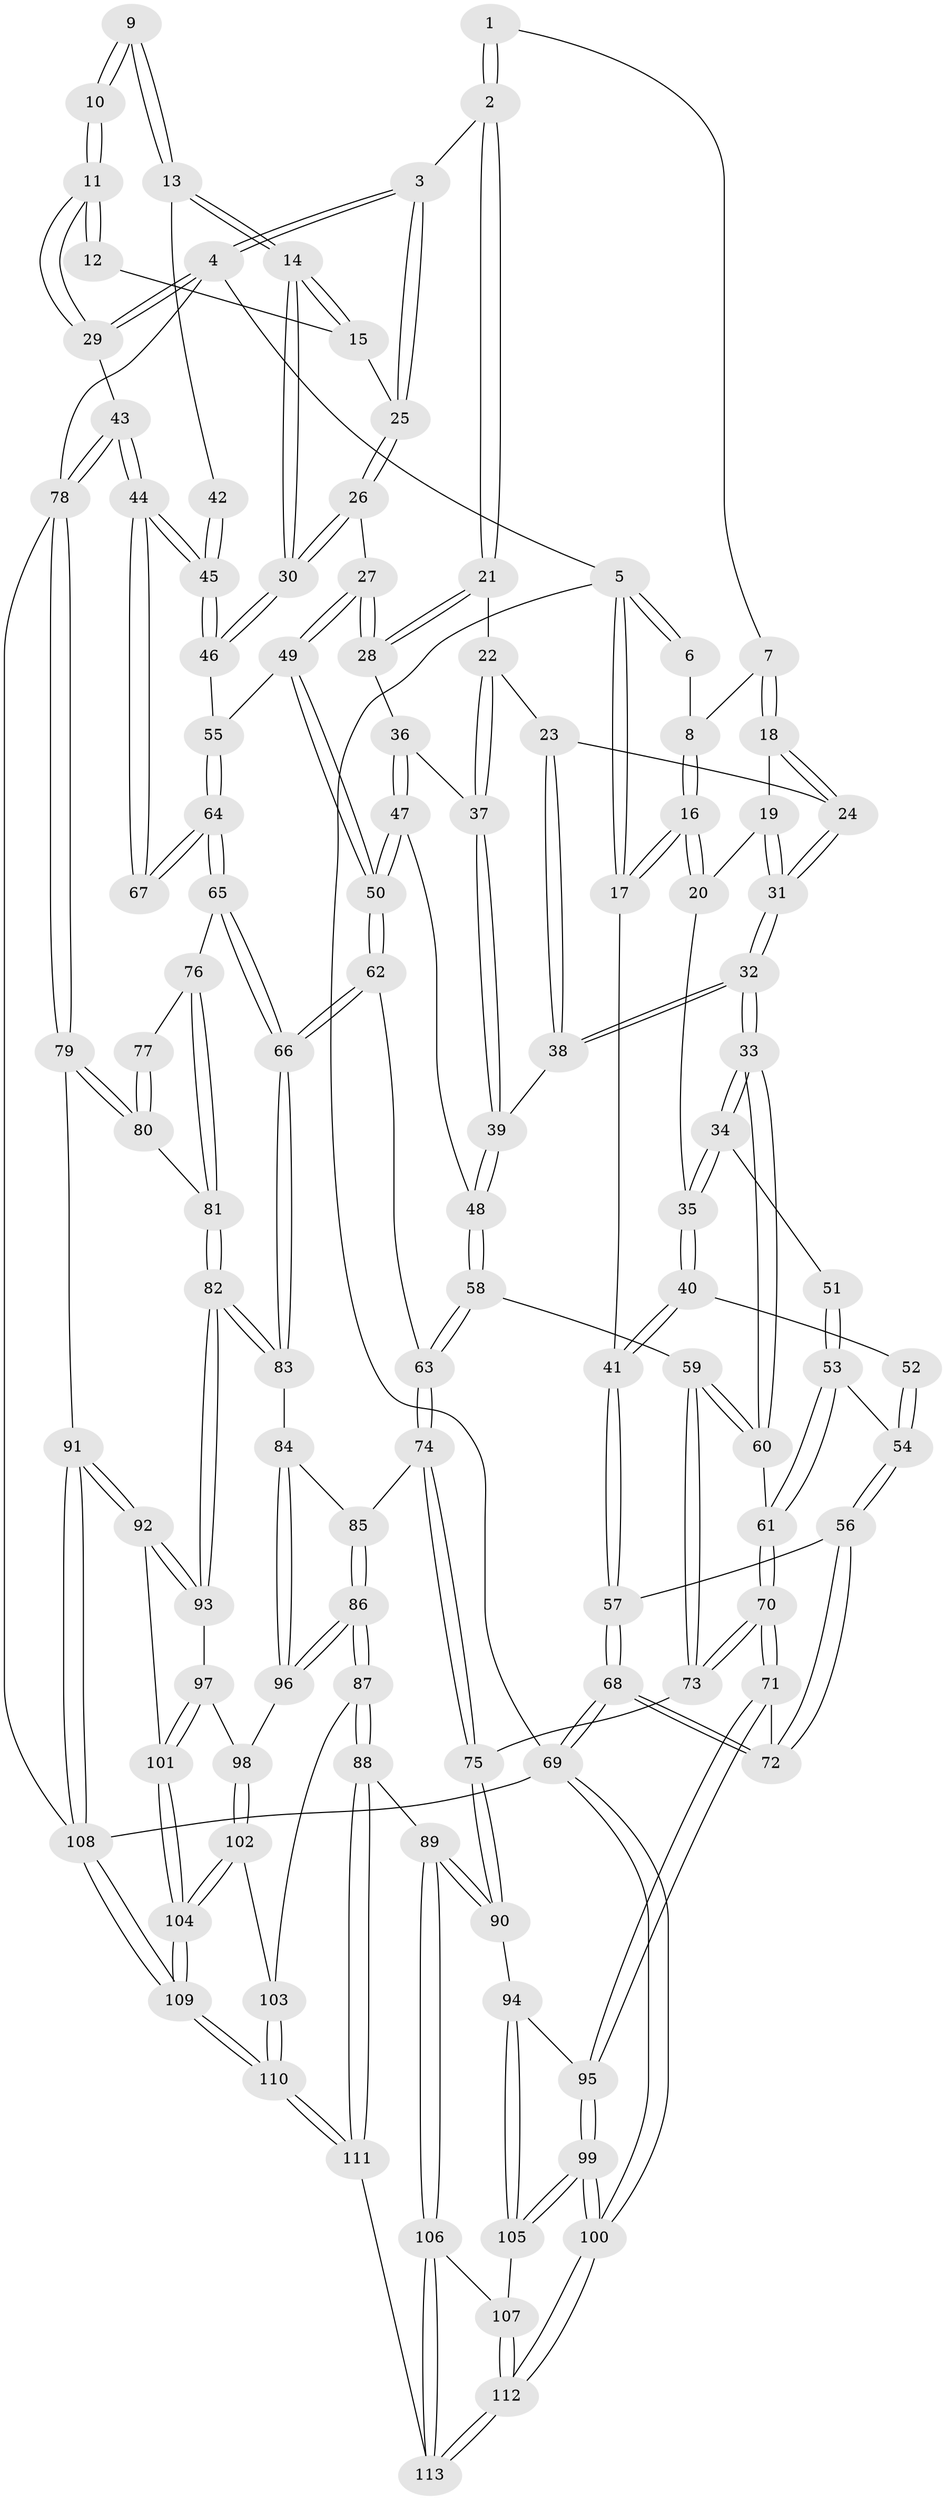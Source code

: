 // coarse degree distribution, {2: 0.12280701754385964, 3: 0.5789473684210527, 4: 0.22807017543859648, 5: 0.05263157894736842, 6: 0.017543859649122806}
// Generated by graph-tools (version 1.1) at 2025/54/03/04/25 22:54:21]
// undirected, 113 vertices, 279 edges
graph export_dot {
  node [color=gray90,style=filled];
  1 [pos="+0.3093448253708463+0"];
  2 [pos="+0.5251783919430972+0"];
  3 [pos="+0.5269784675481545+0"];
  4 [pos="+1+0"];
  5 [pos="+0+0"];
  6 [pos="+0.07990342745012669+0"];
  7 [pos="+0.1449489097988199+0.10275790995293635"];
  8 [pos="+0.10114058747337484+0.09714628928194764"];
  9 [pos="+0.8966959557799757+0.10196937696424498"];
  10 [pos="+1+0"];
  11 [pos="+1+0"];
  12 [pos="+0.8144656201789002+0.0693437983703205"];
  13 [pos="+0.8231040339325384+0.21143557688696654"];
  14 [pos="+0.8119852342070321+0.21303647973444773"];
  15 [pos="+0.6334138503512874+0.040655704363934335"];
  16 [pos="+0+0.1432789197685253"];
  17 [pos="+0+0.1301355054450041"];
  18 [pos="+0.20044858430579157+0.1719724125282324"];
  19 [pos="+0.10945895223817849+0.21254339669460282"];
  20 [pos="+0.07664199122948177+0.21774239753469063"];
  21 [pos="+0.4423031461547983+0.06087279715508654"];
  22 [pos="+0.4044775686188188+0.10607352606760881"];
  23 [pos="+0.2955635082942609+0.17471237558208033"];
  24 [pos="+0.22194097082702918+0.18244833651568484"];
  25 [pos="+0.6192420289284367+0.030829100698042896"];
  26 [pos="+0.6338571223761584+0.291132505818681"];
  27 [pos="+0.5699132605316042+0.3429509177195857"];
  28 [pos="+0.5272423610216883+0.32930620214099915"];
  29 [pos="+1+0"];
  30 [pos="+0.7637513057165036+0.3484102748133065"];
  31 [pos="+0.1678637411250151+0.3183622540314775"];
  32 [pos="+0.1591723845768604+0.35383686509208434"];
  33 [pos="+0.15756410701596088+0.3551071447391647"];
  34 [pos="+0.1537354158310628+0.3540118407788141"];
  35 [pos="+0.09042489619045806+0.2662501679418645"];
  36 [pos="+0.47315809215308+0.34848180728297756"];
  37 [pos="+0.40571441472877073+0.2905971381198859"];
  38 [pos="+0.29349073649128676+0.3468979715915177"];
  39 [pos="+0.3223102470947952+0.36922896065871497"];
  40 [pos="+0+0.3328067275322783"];
  41 [pos="+0+0.26686570151766537"];
  42 [pos="+0.9004181699031415+0.23243567543080174"];
  43 [pos="+1+0.4690203790659239"];
  44 [pos="+1+0.4631031197310298"];
  45 [pos="+1+0.4231216304271971"];
  46 [pos="+0.765210326217793+0.3527623387840683"];
  47 [pos="+0.4600837842957388+0.371173483251204"];
  48 [pos="+0.3483708802687961+0.4318297308918728"];
  49 [pos="+0.5896910255625801+0.44694695922644306"];
  50 [pos="+0.5251401192776373+0.5304465218843631"];
  51 [pos="+0.05922900096044433+0.35573005137990465"];
  52 [pos="+0.014486223464202762+0.3493497437240504"];
  53 [pos="+0.06456763878514794+0.514620115195197"];
  54 [pos="+0.05651483738012983+0.5151803038866359"];
  55 [pos="+0.7285540384527717+0.4474565743180648"];
  56 [pos="+0.03506859470119705+0.5208277929109854"];
  57 [pos="+0+0.5549249245961203"];
  58 [pos="+0.3441431094269952+0.5041401504955361"];
  59 [pos="+0.2635536230355525+0.5278190821576135"];
  60 [pos="+0.161302350045135+0.47398460513887586"];
  61 [pos="+0.08823260287221193+0.5156399114056065"];
  62 [pos="+0.5073348113702051+0.5701058477536819"];
  63 [pos="+0.4555848783964414+0.5807677293858444"];
  64 [pos="+0.7470646718963917+0.4949065500801628"];
  65 [pos="+0.7348724943364883+0.5819633437642716"];
  66 [pos="+0.5643153902376175+0.6086930136391959"];
  67 [pos="+1+0.4944816688210637"];
  68 [pos="+0+0.8406274752181211"];
  69 [pos="+0+1"];
  70 [pos="+0.1492494204463735+0.7092591527851023"];
  71 [pos="+0.14288039901588617+0.7260209012026307"];
  72 [pos="+0.07682127453125867+0.7388343273163325"];
  73 [pos="+0.22822371020813437+0.6264242994792028"];
  74 [pos="+0.41056502696097735+0.6789574488743177"];
  75 [pos="+0.38322870121794333+0.7064894346591145"];
  76 [pos="+0.7500255697075102+0.6008567612701737"];
  77 [pos="+0.8830650567051697+0.5979779690864312"];
  78 [pos="+1+0.7950670833662258"];
  79 [pos="+0.993949421825569+0.822156996014858"];
  80 [pos="+0.8755844939643952+0.7103106195640796"];
  81 [pos="+0.7587728170446131+0.703766763268316"];
  82 [pos="+0.7396913921503481+0.7358577666851319"];
  83 [pos="+0.5899785811959714+0.6853414483639337"];
  84 [pos="+0.577284929176909+0.750517249128096"];
  85 [pos="+0.46704746165510724+0.7334109026730156"];
  86 [pos="+0.5226088177956328+0.8528710150417729"];
  87 [pos="+0.516331010764598+0.8625589192079418"];
  88 [pos="+0.4663462470164968+0.8789871500198194"];
  89 [pos="+0.4067437824437916+0.8605425732000357"];
  90 [pos="+0.3377376427461508+0.7991805381425552"];
  91 [pos="+0.9058685588850816+0.871725144356519"];
  92 [pos="+0.8522215403310804+0.8542768315093738"];
  93 [pos="+0.7377877459926624+0.7694095688486181"];
  94 [pos="+0.27453735980615085+0.8132903147031333"];
  95 [pos="+0.18142148041970277+0.7629475405049061"];
  96 [pos="+0.5795753095230527+0.8026835353449672"];
  97 [pos="+0.707418837941531+0.7993296962118239"];
  98 [pos="+0.6614523145871838+0.8224742778034657"];
  99 [pos="+0.12105656889086526+0.9440727666271795"];
  100 [pos="+0+1"];
  101 [pos="+0.7447060415992671+0.8969684595280618"];
  102 [pos="+0.6661714109253397+0.9277627260457132"];
  103 [pos="+0.535787291739251+0.8850346601179286"];
  104 [pos="+0.694215586612851+0.9808619315442793"];
  105 [pos="+0.2585873679421337+0.8806386582976657"];
  106 [pos="+0.3444950685973412+0.9862422152388161"];
  107 [pos="+0.26266511983346386+0.9077630539626046"];
  108 [pos="+0.7367084546640832+1"];
  109 [pos="+0.7245694281746056+1"];
  110 [pos="+0.6642313303864545+1"];
  111 [pos="+0.44699938402877476+1"];
  112 [pos="+0.07420648584531193+1"];
  113 [pos="+0.3804103538574012+1"];
  1 -- 2;
  1 -- 2;
  1 -- 7;
  2 -- 3;
  2 -- 21;
  2 -- 21;
  3 -- 4;
  3 -- 4;
  3 -- 25;
  3 -- 25;
  4 -- 5;
  4 -- 29;
  4 -- 29;
  4 -- 78;
  5 -- 6;
  5 -- 6;
  5 -- 17;
  5 -- 17;
  5 -- 69;
  6 -- 8;
  7 -- 8;
  7 -- 18;
  7 -- 18;
  8 -- 16;
  8 -- 16;
  9 -- 10;
  9 -- 10;
  9 -- 13;
  9 -- 13;
  10 -- 11;
  10 -- 11;
  11 -- 12;
  11 -- 12;
  11 -- 29;
  11 -- 29;
  12 -- 15;
  13 -- 14;
  13 -- 14;
  13 -- 42;
  14 -- 15;
  14 -- 15;
  14 -- 30;
  14 -- 30;
  15 -- 25;
  16 -- 17;
  16 -- 17;
  16 -- 20;
  16 -- 20;
  17 -- 41;
  18 -- 19;
  18 -- 24;
  18 -- 24;
  19 -- 20;
  19 -- 31;
  19 -- 31;
  20 -- 35;
  21 -- 22;
  21 -- 28;
  21 -- 28;
  22 -- 23;
  22 -- 37;
  22 -- 37;
  23 -- 24;
  23 -- 38;
  23 -- 38;
  24 -- 31;
  24 -- 31;
  25 -- 26;
  25 -- 26;
  26 -- 27;
  26 -- 30;
  26 -- 30;
  27 -- 28;
  27 -- 28;
  27 -- 49;
  27 -- 49;
  28 -- 36;
  29 -- 43;
  30 -- 46;
  30 -- 46;
  31 -- 32;
  31 -- 32;
  32 -- 33;
  32 -- 33;
  32 -- 38;
  32 -- 38;
  33 -- 34;
  33 -- 34;
  33 -- 60;
  33 -- 60;
  34 -- 35;
  34 -- 35;
  34 -- 51;
  35 -- 40;
  35 -- 40;
  36 -- 37;
  36 -- 47;
  36 -- 47;
  37 -- 39;
  37 -- 39;
  38 -- 39;
  39 -- 48;
  39 -- 48;
  40 -- 41;
  40 -- 41;
  40 -- 52;
  41 -- 57;
  41 -- 57;
  42 -- 45;
  42 -- 45;
  43 -- 44;
  43 -- 44;
  43 -- 78;
  43 -- 78;
  44 -- 45;
  44 -- 45;
  44 -- 67;
  44 -- 67;
  45 -- 46;
  45 -- 46;
  46 -- 55;
  47 -- 48;
  47 -- 50;
  47 -- 50;
  48 -- 58;
  48 -- 58;
  49 -- 50;
  49 -- 50;
  49 -- 55;
  50 -- 62;
  50 -- 62;
  51 -- 53;
  51 -- 53;
  52 -- 54;
  52 -- 54;
  53 -- 54;
  53 -- 61;
  53 -- 61;
  54 -- 56;
  54 -- 56;
  55 -- 64;
  55 -- 64;
  56 -- 57;
  56 -- 72;
  56 -- 72;
  57 -- 68;
  57 -- 68;
  58 -- 59;
  58 -- 63;
  58 -- 63;
  59 -- 60;
  59 -- 60;
  59 -- 73;
  59 -- 73;
  60 -- 61;
  61 -- 70;
  61 -- 70;
  62 -- 63;
  62 -- 66;
  62 -- 66;
  63 -- 74;
  63 -- 74;
  64 -- 65;
  64 -- 65;
  64 -- 67;
  64 -- 67;
  65 -- 66;
  65 -- 66;
  65 -- 76;
  66 -- 83;
  66 -- 83;
  68 -- 69;
  68 -- 69;
  68 -- 72;
  68 -- 72;
  69 -- 100;
  69 -- 100;
  69 -- 108;
  70 -- 71;
  70 -- 71;
  70 -- 73;
  70 -- 73;
  71 -- 72;
  71 -- 95;
  71 -- 95;
  73 -- 75;
  74 -- 75;
  74 -- 75;
  74 -- 85;
  75 -- 90;
  75 -- 90;
  76 -- 77;
  76 -- 81;
  76 -- 81;
  77 -- 80;
  77 -- 80;
  78 -- 79;
  78 -- 79;
  78 -- 108;
  79 -- 80;
  79 -- 80;
  79 -- 91;
  80 -- 81;
  81 -- 82;
  81 -- 82;
  82 -- 83;
  82 -- 83;
  82 -- 93;
  82 -- 93;
  83 -- 84;
  84 -- 85;
  84 -- 96;
  84 -- 96;
  85 -- 86;
  85 -- 86;
  86 -- 87;
  86 -- 87;
  86 -- 96;
  86 -- 96;
  87 -- 88;
  87 -- 88;
  87 -- 103;
  88 -- 89;
  88 -- 111;
  88 -- 111;
  89 -- 90;
  89 -- 90;
  89 -- 106;
  89 -- 106;
  90 -- 94;
  91 -- 92;
  91 -- 92;
  91 -- 108;
  91 -- 108;
  92 -- 93;
  92 -- 93;
  92 -- 101;
  93 -- 97;
  94 -- 95;
  94 -- 105;
  94 -- 105;
  95 -- 99;
  95 -- 99;
  96 -- 98;
  97 -- 98;
  97 -- 101;
  97 -- 101;
  98 -- 102;
  98 -- 102;
  99 -- 100;
  99 -- 100;
  99 -- 105;
  99 -- 105;
  100 -- 112;
  100 -- 112;
  101 -- 104;
  101 -- 104;
  102 -- 103;
  102 -- 104;
  102 -- 104;
  103 -- 110;
  103 -- 110;
  104 -- 109;
  104 -- 109;
  105 -- 107;
  106 -- 107;
  106 -- 113;
  106 -- 113;
  107 -- 112;
  107 -- 112;
  108 -- 109;
  108 -- 109;
  109 -- 110;
  109 -- 110;
  110 -- 111;
  110 -- 111;
  111 -- 113;
  112 -- 113;
  112 -- 113;
}
